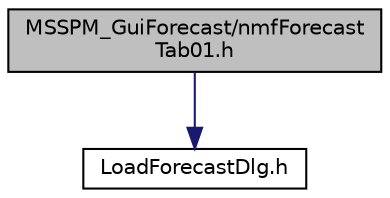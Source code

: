 digraph "MSSPM_GuiForecast/nmfForecastTab01.h"
{
 // LATEX_PDF_SIZE
  edge [fontname="Helvetica",fontsize="10",labelfontname="Helvetica",labelfontsize="10"];
  node [fontname="Helvetica",fontsize="10",shape=record];
  Node1 [label="MSSPM_GuiForecast/nmfForecast\lTab01.h",height=0.2,width=0.4,color="black", fillcolor="grey75", style="filled", fontcolor="black",tooltip="GUI definition for the nmfForecast_Tab1 Forecast Setup Data class."];
  Node1 -> Node2 [color="midnightblue",fontsize="10",style="solid",fontname="Helvetica"];
  Node2 [label="LoadForecastDlg.h",height=0.2,width=0.4,color="black", fillcolor="white", style="filled",URL="$_load_forecast_dlg_8h.html",tooltip="GUI definition for the LoadForecastDlg widget class."];
}

